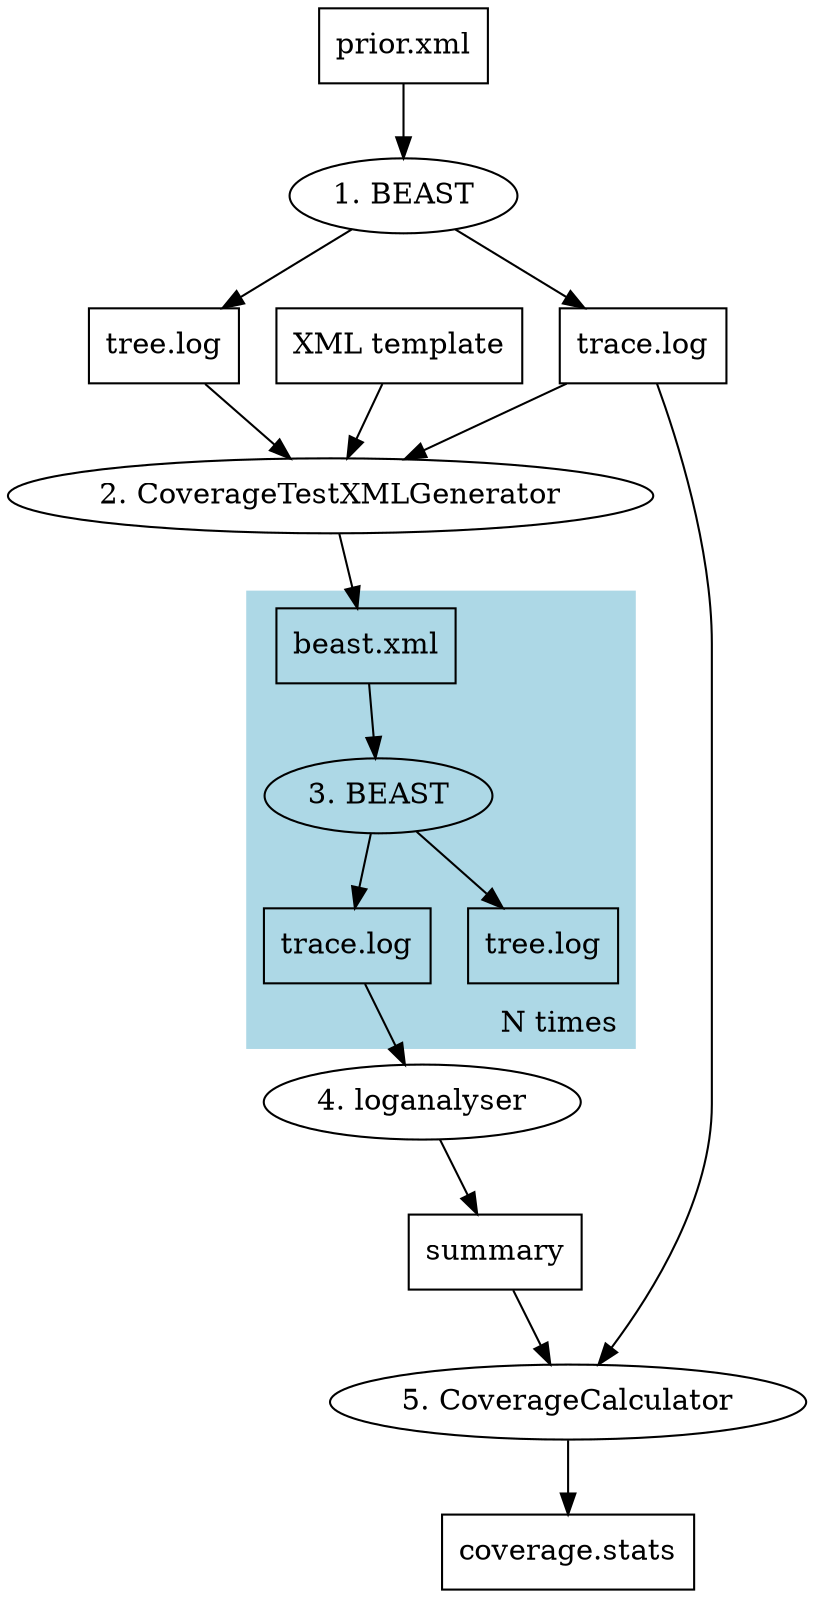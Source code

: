 digraph G {
	prior_xml [shape=box, label="prior.xml"];
	trace_log [shape=box, label="trace.log"];
	tree_log [shape=box, label="tree.log"];
	tracelogs [shape=box, label="trace.log"];
	treelogs [shape=box, label="tree.log"];
	beast_xml [shape=box, label="beast.xml"];
	summary  [shape=box, label="summary"];
	template  [shape=box, label="XML template"];
	
	BEAST [label="1. BEAST"];
	CoverageTestXMLGenerator [label="2. CoverageTestXMLGenerator"]
	BEAST2 [label="3. BEAST"];
	loganalyser [label="4. loganalyser"];
	CoverageCalculator [label="5. CoverageCalculator"];
	template -> CoverageTestXMLGenerator;
	
	
	coverage_stats [shape=box, label="coverage.stats"];
	prior_xml -> BEAST -> trace_log;
	BEAST -> tree_log;
	trace_log -> CoverageTestXMLGenerator;
	tree_log -> CoverageTestXMLGenerator;
	CoverageTestXMLGenerator -> beast_xml
	subgraph cluster0 {
		beast_xml -> BEAST2;
		BEAST2 -> tracelogs;
		BEAST2 -> treelogs;
		labeljust="r";
		labelloc="b";
	    label=" N times"; 
		style=filled;
		color=lightblue;
			}
	tracelogs -> loganalyser -> summary -> CoverageCalculator -> coverage_stats;	
	trace_log -> CoverageCalculator;
 }
